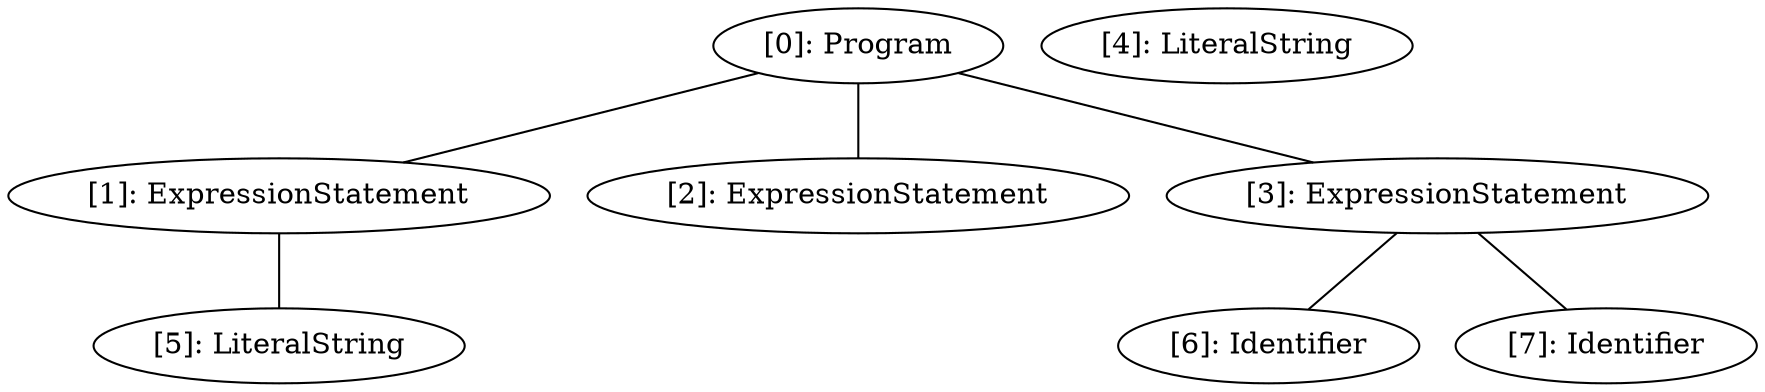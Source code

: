// Result
graph {
	0 [label="[0]: Program"]
	1 [label="[1]: ExpressionStatement"]
	2 [label="[2]: ExpressionStatement"]
	3 [label="[3]: ExpressionStatement"]
	4 [label="[4]: LiteralString"]
	5 [label="[5]: LiteralString"]
	6 [label="[6]: Identifier"]
	7 [label="[7]: Identifier"]
	0 -- 1
	0 -- 2
	0 -- 3
	1 -- 5
	3 -- 6
	3 -- 7
}
